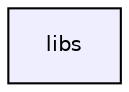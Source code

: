 digraph "libs" {
  compound=true
  node [ fontsize="10", fontname="Helvetica"];
  edge [ labelfontsize="10", labelfontname="Helvetica"];
  dir_6719ab1f1f7655efc2fa43f7eb574fd1 [shape=box, label="libs", style="filled", fillcolor="#eeeeff", pencolor="black", URL="dir_6719ab1f1f7655efc2fa43f7eb574fd1.html"];
}
